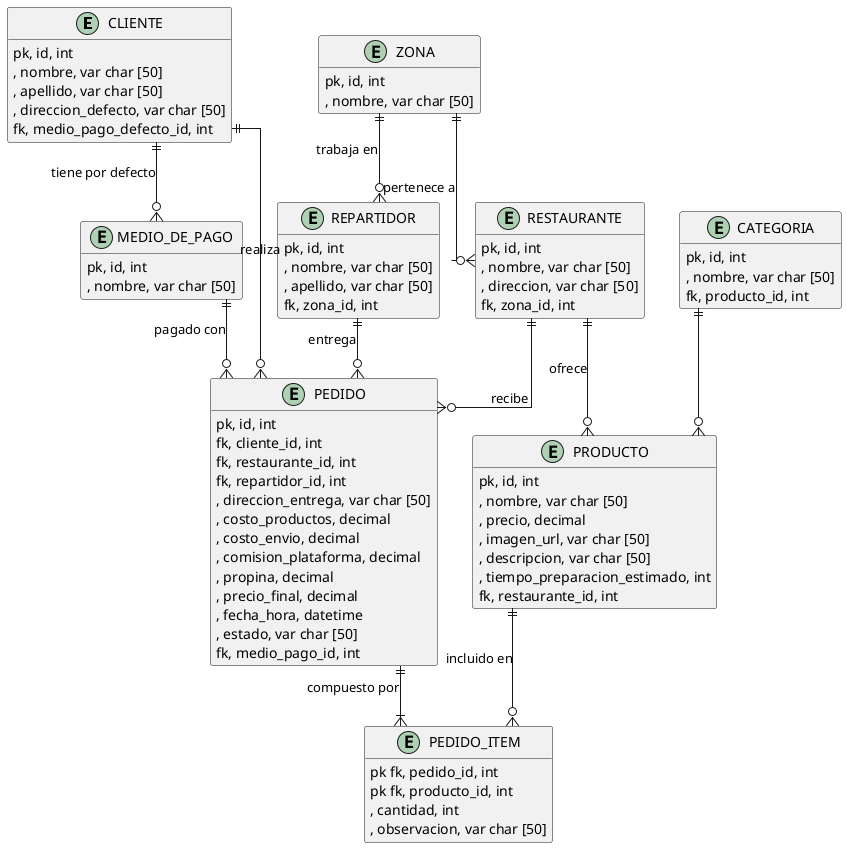 @startuml
hide methods
hide stereotypes
skinparam linetype ortho

entity "CLIENTE" as CLIENTE {
  pk, id, int
  , nombre, var char [50]
  , apellido, var char [50]
  , direccion_defecto, var char [50]
  fk, medio_pago_defecto_id, int
}

entity "RESTAURANTE" as RESTAURANTE {
  pk, id, int
  , nombre, var char [50]
  , direccion, var char [50]
  fk, zona_id, int
}

entity "PRODUCTO" as PRODUCTO {
  pk, id, int
  , nombre, var char [50]
  , precio, decimal
  , imagen_url, var char [50]
  , descripcion, var char [50]
  , tiempo_preparacion_estimado, int
  fk, restaurante_id, int
}

entity "CATEGORIA" as CATEGORIA {
  pk, id, int
  , nombre, var char [50]
  fk, producto_id, int
}

entity "PEDIDO" as PEDIDO {
  pk, id, int
  fk, cliente_id, int
  fk, restaurante_id, int
  fk, repartidor_id, int
  , direccion_entrega, var char [50]
  , costo_productos, decimal
  , costo_envio, decimal
  , comision_plataforma, decimal
  , propina, decimal
  , precio_final, decimal
  , fecha_hora, datetime
  , estado, var char [50]
  fk, medio_pago_id, int
}

entity "PEDIDO_ITEM" as PEDIDO_ITEM {
  pk fk, pedido_id, int
  pk fk, producto_id, int
  , cantidad, int
  , observacion, var char [50]
}

entity "REPARTIDOR" as REPARTIDOR {
  pk, id, int
  , nombre, var char [50]
  , apellido, var char [50]
  fk, zona_id, int
}

entity "ZONA" as ZONA {
  pk, id, int
  , nombre, var char [50]
}

entity "MEDIO_DE_PAGO" as MEDIO_DE_PAGO {
  pk, id, int
  , nombre, var char [50]
}

CLIENTE ||--o{ PEDIDO : "realiza"
RESTAURANTE ||--o{ PEDIDO : "recibe"
REPARTIDOR ||--o{ PEDIDO : "entrega"
RESTAURANTE ||--o{ PRODUCTO : "ofrece"
ZONA ||--o{ RESTAURANTE : "pertenece a"
ZONA ||--o{ REPARTIDOR : "trabaja en"
MEDIO_DE_PAGO ||--o{ PEDIDO : "pagado con"
CLIENTE ||--o{ MEDIO_DE_PAGO : "tiene por defecto"
CATEGORIA ||--o{ PRODUCTO

PEDIDO ||--|{ PEDIDO_ITEM : "compuesto por"
PRODUCTO ||--o{ PEDIDO_ITEM : "incluido en"

@enduml


